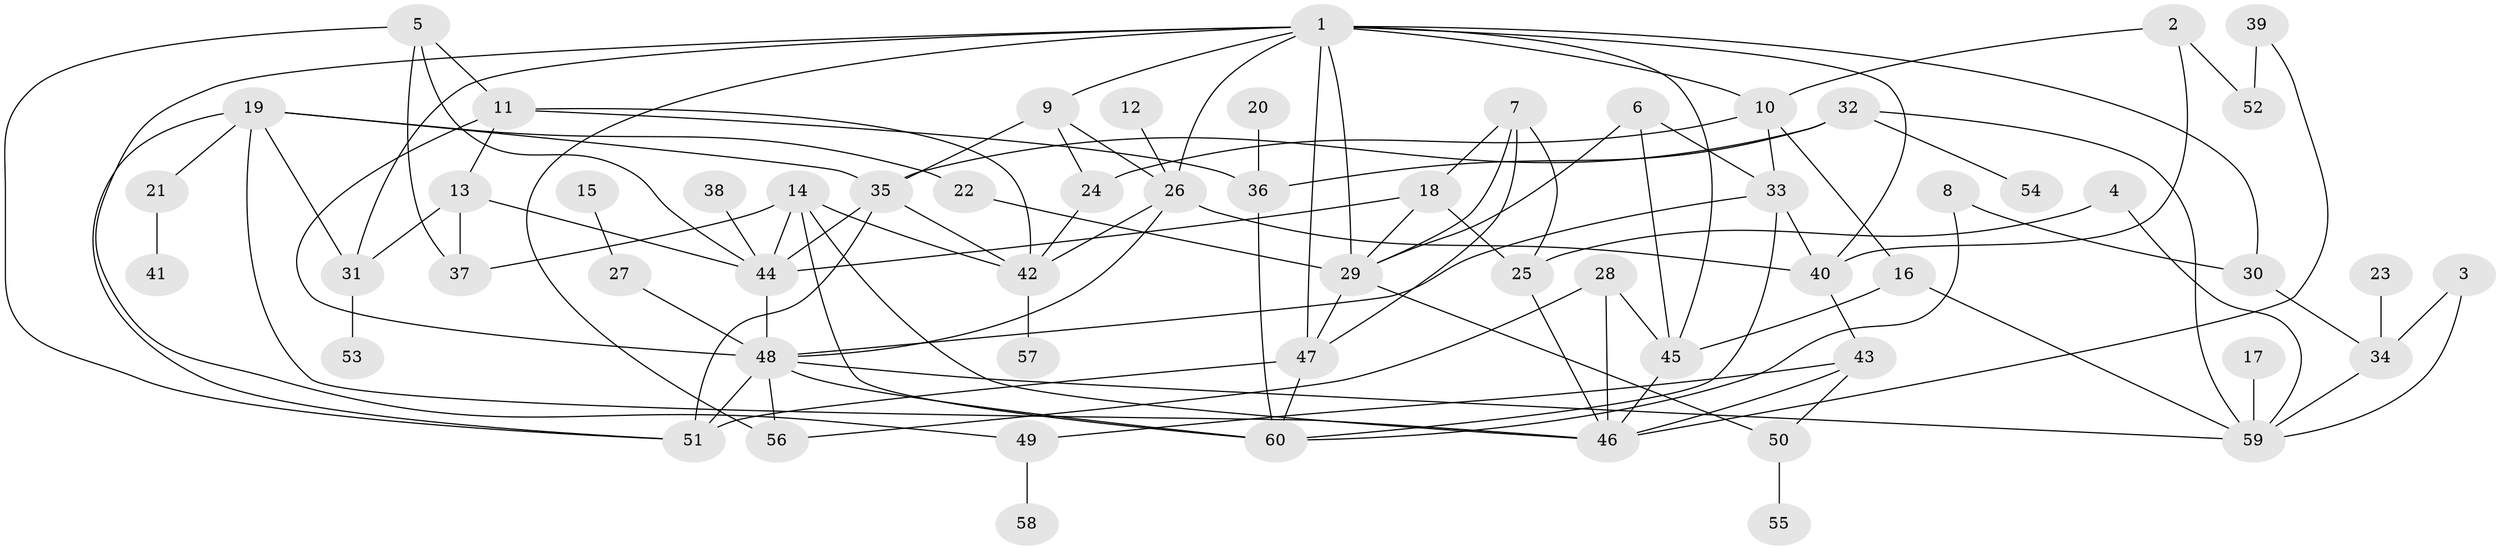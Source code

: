 // original degree distribution, {7: 0.008333333333333333, 4: 0.23333333333333334, 5: 0.08333333333333333, 3: 0.225, 6: 0.025, 2: 0.24166666666666667, 1: 0.18333333333333332}
// Generated by graph-tools (version 1.1) at 2025/25/03/09/25 03:25:33]
// undirected, 60 vertices, 110 edges
graph export_dot {
graph [start="1"]
  node [color=gray90,style=filled];
  1;
  2;
  3;
  4;
  5;
  6;
  7;
  8;
  9;
  10;
  11;
  12;
  13;
  14;
  15;
  16;
  17;
  18;
  19;
  20;
  21;
  22;
  23;
  24;
  25;
  26;
  27;
  28;
  29;
  30;
  31;
  32;
  33;
  34;
  35;
  36;
  37;
  38;
  39;
  40;
  41;
  42;
  43;
  44;
  45;
  46;
  47;
  48;
  49;
  50;
  51;
  52;
  53;
  54;
  55;
  56;
  57;
  58;
  59;
  60;
  1 -- 9 [weight=1.0];
  1 -- 10 [weight=1.0];
  1 -- 26 [weight=1.0];
  1 -- 29 [weight=1.0];
  1 -- 30 [weight=1.0];
  1 -- 31 [weight=1.0];
  1 -- 40 [weight=1.0];
  1 -- 45 [weight=1.0];
  1 -- 47 [weight=1.0];
  1 -- 49 [weight=1.0];
  1 -- 56 [weight=1.0];
  2 -- 10 [weight=1.0];
  2 -- 40 [weight=1.0];
  2 -- 52 [weight=1.0];
  3 -- 34 [weight=1.0];
  3 -- 59 [weight=1.0];
  4 -- 25 [weight=1.0];
  4 -- 59 [weight=1.0];
  5 -- 11 [weight=1.0];
  5 -- 37 [weight=1.0];
  5 -- 44 [weight=1.0];
  5 -- 51 [weight=1.0];
  6 -- 29 [weight=1.0];
  6 -- 33 [weight=1.0];
  6 -- 45 [weight=1.0];
  7 -- 18 [weight=1.0];
  7 -- 25 [weight=1.0];
  7 -- 29 [weight=1.0];
  7 -- 47 [weight=1.0];
  8 -- 30 [weight=1.0];
  8 -- 60 [weight=1.0];
  9 -- 24 [weight=1.0];
  9 -- 26 [weight=1.0];
  9 -- 35 [weight=1.0];
  10 -- 16 [weight=1.0];
  10 -- 24 [weight=1.0];
  10 -- 33 [weight=1.0];
  11 -- 13 [weight=1.0];
  11 -- 36 [weight=1.0];
  11 -- 42 [weight=1.0];
  11 -- 48 [weight=1.0];
  12 -- 26 [weight=1.0];
  13 -- 31 [weight=1.0];
  13 -- 37 [weight=1.0];
  13 -- 44 [weight=1.0];
  14 -- 37 [weight=1.0];
  14 -- 42 [weight=1.0];
  14 -- 44 [weight=1.0];
  14 -- 46 [weight=1.0];
  14 -- 60 [weight=1.0];
  15 -- 27 [weight=1.0];
  16 -- 45 [weight=1.0];
  16 -- 59 [weight=1.0];
  17 -- 59 [weight=1.0];
  18 -- 25 [weight=1.0];
  18 -- 29 [weight=1.0];
  18 -- 44 [weight=1.0];
  19 -- 21 [weight=1.0];
  19 -- 22 [weight=1.0];
  19 -- 31 [weight=1.0];
  19 -- 35 [weight=1.0];
  19 -- 46 [weight=1.0];
  19 -- 51 [weight=1.0];
  20 -- 36 [weight=1.0];
  21 -- 41 [weight=1.0];
  22 -- 29 [weight=1.0];
  23 -- 34 [weight=1.0];
  24 -- 42 [weight=1.0];
  25 -- 46 [weight=1.0];
  26 -- 40 [weight=1.0];
  26 -- 42 [weight=1.0];
  26 -- 48 [weight=1.0];
  27 -- 48 [weight=1.0];
  28 -- 45 [weight=1.0];
  28 -- 46 [weight=1.0];
  28 -- 56 [weight=1.0];
  29 -- 47 [weight=1.0];
  29 -- 50 [weight=1.0];
  30 -- 34 [weight=1.0];
  31 -- 53 [weight=1.0];
  32 -- 35 [weight=1.0];
  32 -- 36 [weight=1.0];
  32 -- 54 [weight=1.0];
  32 -- 59 [weight=1.0];
  33 -- 40 [weight=1.0];
  33 -- 48 [weight=1.0];
  33 -- 60 [weight=1.0];
  34 -- 59 [weight=1.0];
  35 -- 42 [weight=1.0];
  35 -- 44 [weight=1.0];
  35 -- 51 [weight=1.0];
  36 -- 60 [weight=1.0];
  38 -- 44 [weight=1.0];
  39 -- 46 [weight=1.0];
  39 -- 52 [weight=2.0];
  40 -- 43 [weight=1.0];
  42 -- 57 [weight=2.0];
  43 -- 46 [weight=1.0];
  43 -- 49 [weight=1.0];
  43 -- 50 [weight=1.0];
  44 -- 48 [weight=1.0];
  45 -- 46 [weight=1.0];
  47 -- 51 [weight=1.0];
  47 -- 60 [weight=1.0];
  48 -- 51 [weight=1.0];
  48 -- 56 [weight=1.0];
  48 -- 59 [weight=1.0];
  48 -- 60 [weight=1.0];
  49 -- 58 [weight=2.0];
  50 -- 55 [weight=1.0];
}
